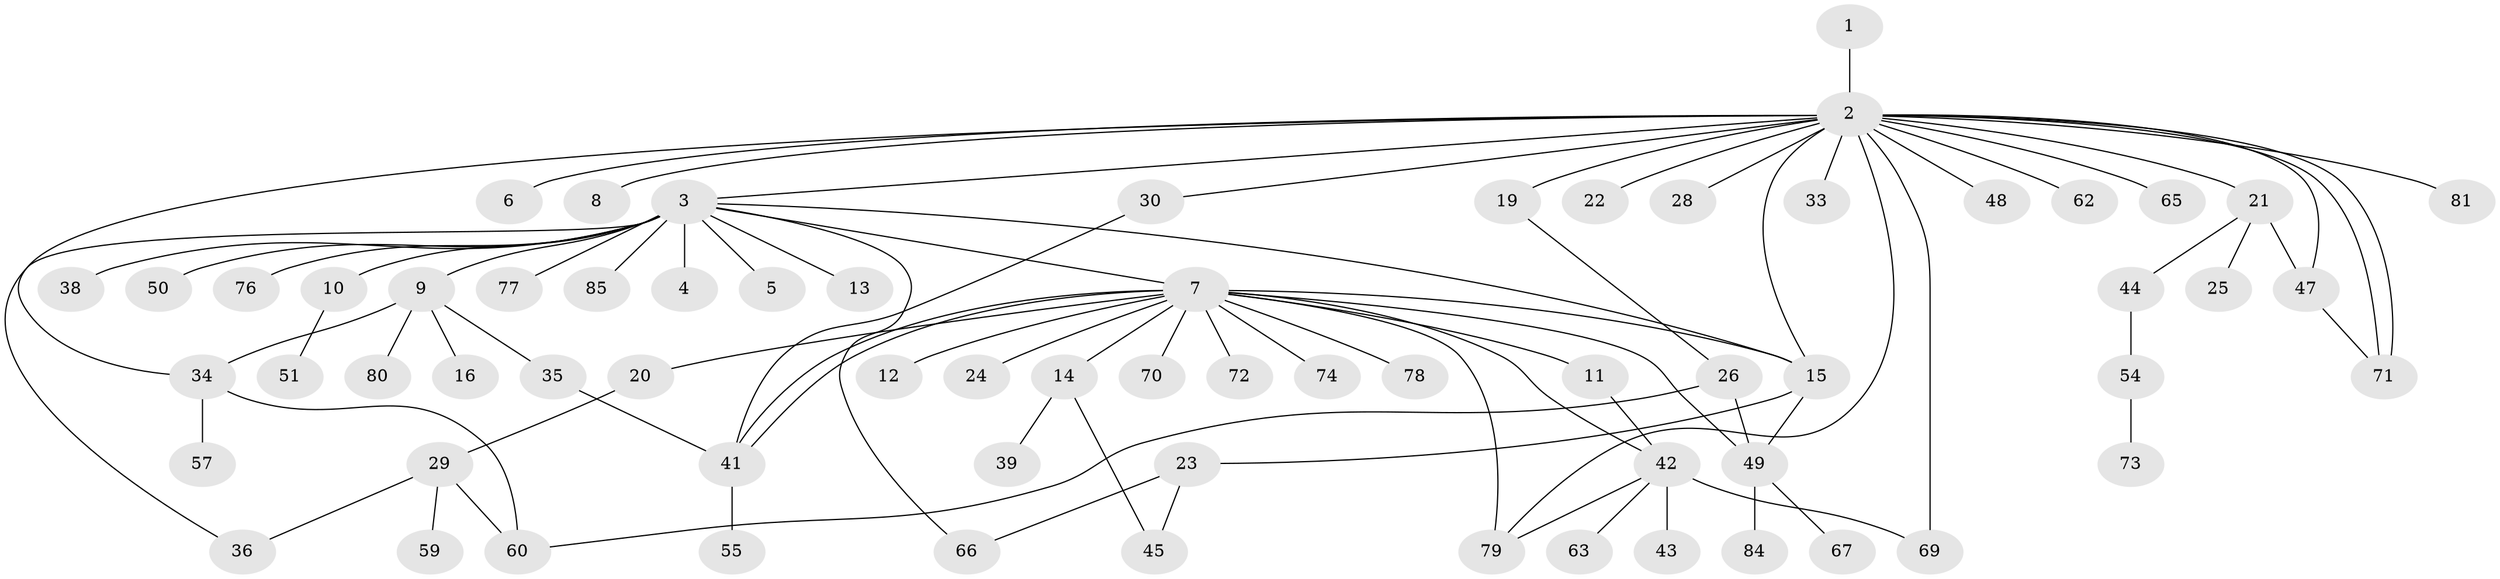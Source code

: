 // Generated by graph-tools (version 1.1) at 2025/23/03/03/25 07:23:54]
// undirected, 67 vertices, 86 edges
graph export_dot {
graph [start="1"]
  node [color=gray90,style=filled];
  1;
  2 [super="+31"];
  3 [super="+37"];
  4;
  5;
  6;
  7 [super="+18"];
  8;
  9;
  10 [super="+27"];
  11;
  12;
  13;
  14 [super="+17"];
  15 [super="+58"];
  16;
  19 [super="+52"];
  20 [super="+32"];
  21 [super="+64"];
  22;
  23 [super="+46"];
  24;
  25;
  26 [super="+40"];
  28;
  29 [super="+68"];
  30 [super="+56"];
  33;
  34 [super="+87"];
  35 [super="+61"];
  36 [super="+53"];
  38;
  39;
  41;
  42 [super="+82"];
  43;
  44;
  45;
  47 [super="+75"];
  48;
  49 [super="+86"];
  50;
  51;
  54 [super="+83"];
  55 [super="+88"];
  57;
  59;
  60;
  62;
  63;
  65;
  66;
  67;
  69;
  70;
  71;
  72;
  73;
  74;
  76;
  77;
  78;
  79;
  80 [super="+89"];
  81;
  84;
  85;
  1 -- 2;
  2 -- 3;
  2 -- 6;
  2 -- 8;
  2 -- 19;
  2 -- 21;
  2 -- 22;
  2 -- 28;
  2 -- 30;
  2 -- 33;
  2 -- 34;
  2 -- 47;
  2 -- 48;
  2 -- 62;
  2 -- 65;
  2 -- 69;
  2 -- 71;
  2 -- 71;
  2 -- 79;
  2 -- 81;
  2 -- 15;
  3 -- 4;
  3 -- 5;
  3 -- 7;
  3 -- 9;
  3 -- 10;
  3 -- 13;
  3 -- 15;
  3 -- 38;
  3 -- 50;
  3 -- 66;
  3 -- 76;
  3 -- 77;
  3 -- 85;
  3 -- 36;
  7 -- 11;
  7 -- 12;
  7 -- 14;
  7 -- 15;
  7 -- 20;
  7 -- 24;
  7 -- 41;
  7 -- 41;
  7 -- 42;
  7 -- 49;
  7 -- 70;
  7 -- 72;
  7 -- 78;
  7 -- 79;
  7 -- 74;
  9 -- 16;
  9 -- 34;
  9 -- 35;
  9 -- 80;
  10 -- 51;
  11 -- 42;
  14 -- 39;
  14 -- 45;
  15 -- 23;
  15 -- 49;
  19 -- 26;
  20 -- 29;
  21 -- 25;
  21 -- 44;
  21 -- 47;
  23 -- 66;
  23 -- 45;
  26 -- 49;
  26 -- 60;
  29 -- 36;
  29 -- 59;
  29 -- 60;
  30 -- 41;
  34 -- 57;
  34 -- 60;
  35 -- 41;
  41 -- 55;
  42 -- 43;
  42 -- 63;
  42 -- 79;
  42 -- 69;
  44 -- 54;
  47 -- 71;
  49 -- 67;
  49 -- 84;
  54 -- 73;
}
